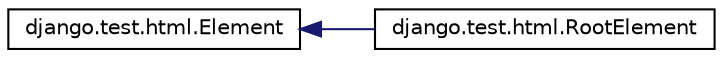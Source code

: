 digraph "Graphical Class Hierarchy"
{
 // LATEX_PDF_SIZE
  edge [fontname="Helvetica",fontsize="10",labelfontname="Helvetica",labelfontsize="10"];
  node [fontname="Helvetica",fontsize="10",shape=record];
  rankdir="LR";
  Node0 [label="django.test.html.Element",height=0.2,width=0.4,color="black", fillcolor="white", style="filled",URL="$classdjango_1_1test_1_1html_1_1_element.html",tooltip=" "];
  Node0 -> Node1 [dir="back",color="midnightblue",fontsize="10",style="solid",fontname="Helvetica"];
  Node1 [label="django.test.html.RootElement",height=0.2,width=0.4,color="black", fillcolor="white", style="filled",URL="$classdjango_1_1test_1_1html_1_1_root_element.html",tooltip=" "];
}

